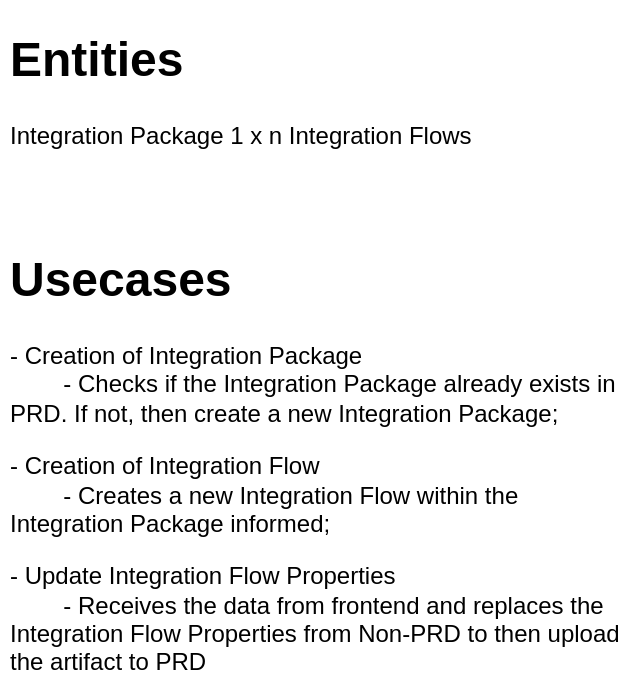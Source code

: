 <mxfile version="21.6.8" type="github" pages="5">
  <diagram name="Backend" id="U4ALBJMrt5r-Zm2KS0YD">
    <mxGraphModel dx="1889" dy="591" grid="1" gridSize="10" guides="1" tooltips="1" connect="1" arrows="1" fold="1" page="1" pageScale="1" pageWidth="827" pageHeight="1169" math="0" shadow="0">
      <root>
        <mxCell id="0" />
        <mxCell id="1" parent="0" />
        <mxCell id="Bm7CMhNdHjthdd0hcuxf-11" value="&lt;h1&gt;Entities&lt;/h1&gt;&lt;p&gt;Integration Package 1 x n&lt;span style=&quot;background-color: initial;&quot;&gt;&amp;nbsp;Integration Flows&lt;/span&gt;&lt;/p&gt;" style="text;html=1;strokeColor=none;fillColor=none;spacing=5;spacingTop=-20;whiteSpace=wrap;overflow=hidden;rounded=0;" parent="1" vertex="1">
          <mxGeometry x="-140" y="150" width="320" height="90" as="geometry" />
        </mxCell>
        <mxCell id="Bm7CMhNdHjthdd0hcuxf-12" value="&lt;h1&gt;Usecases&lt;/h1&gt;&lt;p&gt;- Creation of Integration Package&lt;br&gt;&lt;span style=&quot;white-space: pre;&quot;&gt;&#x9;&lt;/span&gt;- Checks if the Integration Package already exists in PRD. If not, then create a new Integration Package;&lt;br&gt;&lt;/p&gt;&lt;p&gt;- Creation of Integration Flow&lt;br&gt;&lt;span style=&quot;white-space: pre;&quot;&gt;&#x9;&lt;/span&gt;- Creates a new Integration Flow within the Integration Package informed;&lt;br&gt;&lt;/p&gt;&lt;p&gt;- Update Integration Flow Properties&lt;br&gt;&lt;span style=&quot;white-space: pre;&quot;&gt;&#x9;&lt;/span&gt;- Receives the data from frontend and replaces the Integration Flow Properties from Non-PRD to then upload the artifact to PRD&lt;br&gt;&lt;/p&gt;" style="text;html=1;strokeColor=none;fillColor=none;spacing=5;spacingTop=-20;whiteSpace=wrap;overflow=hidden;rounded=0;" parent="1" vertex="1">
          <mxGeometry x="-140" y="260" width="320" height="220" as="geometry" />
        </mxCell>
      </root>
    </mxGraphModel>
  </diagram>
  <diagram id="e5FCP6EkzeU4hljScw43" name="Backend Quality Warranty">
    <mxGraphModel dx="3020" dy="760" grid="1" gridSize="10" guides="1" tooltips="1" connect="1" arrows="1" fold="1" page="1" pageScale="1" pageWidth="827" pageHeight="1169" math="0" shadow="0">
      <root>
        <mxCell id="0" />
        <mxCell id="1" parent="0" />
        <mxCell id="pFrsWe29-qBMD74cATnR-1" value="" style="rounded=0;whiteSpace=wrap;html=1;" vertex="1" parent="1">
          <mxGeometry x="-1110" y="490" width="530" height="460" as="geometry" />
        </mxCell>
        <mxCell id="pFrsWe29-qBMD74cATnR-2" value="" style="rounded=0;whiteSpace=wrap;html=1;" vertex="1" parent="1">
          <mxGeometry x="-1110" y="120" width="530" height="330" as="geometry" />
        </mxCell>
        <mxCell id="pFrsWe29-qBMD74cATnR-3" style="edgeStyle=orthogonalEdgeStyle;rounded=0;orthogonalLoop=1;jettySize=auto;html=1;entryX=0.5;entryY=0;entryDx=0;entryDy=0;" edge="1" parent="1" source="pFrsWe29-qBMD74cATnR-4" target="pFrsWe29-qBMD74cATnR-6">
          <mxGeometry relative="1" as="geometry" />
        </mxCell>
        <mxCell id="pFrsWe29-qBMD74cATnR-4" value="Backend" style="ellipse;whiteSpace=wrap;html=1;" vertex="1" parent="1">
          <mxGeometry x="-905" y="140" width="120" height="80" as="geometry" />
        </mxCell>
        <mxCell id="pFrsWe29-qBMD74cATnR-5" style="edgeStyle=orthogonalEdgeStyle;rounded=0;orthogonalLoop=1;jettySize=auto;html=1;" edge="1" parent="1" source="pFrsWe29-qBMD74cATnR-6" target="pFrsWe29-qBMD74cATnR-8">
          <mxGeometry relative="1" as="geometry" />
        </mxCell>
        <mxCell id="pFrsWe29-qBMD74cATnR-6" value="Commit" style="rounded=0;whiteSpace=wrap;html=1;" vertex="1" parent="1">
          <mxGeometry x="-905" y="260" width="120" height="60" as="geometry" />
        </mxCell>
        <mxCell id="pFrsWe29-qBMD74cATnR-7" style="edgeStyle=orthogonalEdgeStyle;rounded=0;orthogonalLoop=1;jettySize=auto;html=1;" edge="1" parent="1" source="pFrsWe29-qBMD74cATnR-8" target="pFrsWe29-qBMD74cATnR-12">
          <mxGeometry relative="1" as="geometry" />
        </mxCell>
        <mxCell id="pFrsWe29-qBMD74cATnR-8" value="Pre-push tool&lt;br&gt;(lint, pretty, test, test build)" style="rounded=0;whiteSpace=wrap;html=1;" vertex="1" parent="1">
          <mxGeometry x="-905" y="360" width="120" height="60" as="geometry" />
        </mxCell>
        <mxCell id="pFrsWe29-qBMD74cATnR-9" value="Docker container Nodejs 18.x" style="text;html=1;strokeColor=none;fillColor=none;align=center;verticalAlign=middle;whiteSpace=wrap;rounded=0;" vertex="1" parent="1">
          <mxGeometry x="-1093" y="140" width="120" height="30" as="geometry" />
        </mxCell>
        <mxCell id="pFrsWe29-qBMD74cATnR-10" value="Github&amp;nbsp;" style="text;html=1;strokeColor=none;fillColor=none;align=center;verticalAlign=middle;whiteSpace=wrap;rounded=0;" vertex="1" parent="1">
          <mxGeometry x="-1093" y="500" width="120" height="30" as="geometry" />
        </mxCell>
        <mxCell id="pFrsWe29-qBMD74cATnR-11" value="" style="group" vertex="1" connectable="0" parent="1">
          <mxGeometry x="-1006.5" y="580" width="323" height="270" as="geometry" />
        </mxCell>
        <mxCell id="pFrsWe29-qBMD74cATnR-12" value="" style="rounded=0;whiteSpace=wrap;html=1;" vertex="1" parent="pFrsWe29-qBMD74cATnR-11">
          <mxGeometry width="323" height="270" as="geometry" />
        </mxCell>
        <mxCell id="pFrsWe29-qBMD74cATnR-13" value="Repository" style="text;html=1;strokeColor=none;fillColor=none;align=center;verticalAlign=middle;whiteSpace=wrap;rounded=0;" vertex="1" parent="pFrsWe29-qBMD74cATnR-11">
          <mxGeometry x="23.5" y="10" width="60" height="30" as="geometry" />
        </mxCell>
        <mxCell id="pFrsWe29-qBMD74cATnR-14" value="Governance" style="rounded=0;whiteSpace=wrap;html=1;" vertex="1" parent="pFrsWe29-qBMD74cATnR-11">
          <mxGeometry x="173.5" y="70" width="120" height="60" as="geometry" />
        </mxCell>
        <mxCell id="pFrsWe29-qBMD74cATnR-15" value="Actions" style="rounded=0;whiteSpace=wrap;html=1;verticalAlign=top;" vertex="1" parent="pFrsWe29-qBMD74cATnR-11">
          <mxGeometry x="33.5" y="70" width="120" height="140" as="geometry" />
        </mxCell>
        <mxCell id="pFrsWe29-qBMD74cATnR-16" value="Security&lt;br&gt;(secrets,&amp;nbsp;approval)" style="rounded=0;whiteSpace=wrap;html=1;" vertex="1" parent="pFrsWe29-qBMD74cATnR-11">
          <mxGeometry x="173.5" y="150" width="120" height="60" as="geometry" />
        </mxCell>
        <mxCell id="pFrsWe29-qBMD74cATnR-17" value="Quality Warranty&lt;br&gt;(test, build, run)" style="rounded=0;whiteSpace=wrap;html=1;" vertex="1" parent="pFrsWe29-qBMD74cATnR-11">
          <mxGeometry x="50" y="100" width="90" height="100" as="geometry" />
        </mxCell>
      </root>
    </mxGraphModel>
  </diagram>
  <diagram id="U0z29P2EZOE8Z1S6E8nX" name="Frontend UseCases">
    <mxGraphModel dx="2716" dy="591" grid="1" gridSize="10" guides="1" tooltips="1" connect="1" arrows="1" fold="1" page="1" pageScale="1" pageWidth="827" pageHeight="1169" math="0" shadow="0">
      <root>
        <mxCell id="0" />
        <mxCell id="1" parent="0" />
        <mxCell id="O9YJKyO2WLW3gWEqJPpY-7" value="1.1 Get Integration Packages:&#xa;GET - /IntegrationPackages" style="text;whiteSpace=wrap;fillColor=#d5e8d4;strokeColor=#82b366;" parent="1" vertex="1">
          <mxGeometry x="-1520" y="711" width="170" height="39" as="geometry" />
        </mxCell>
        <mxCell id="O9YJKyO2WLW3gWEqJPpY-9" value="1.2 Get Integration Flows of a Integration Package:&#xa;GET - /IntegrationPackages(&#39;packageId&#39;)/IntegrationDesigntimeArtifacts?$format=json&#xa;&#xa;1.3 For each Integration Flow presented in the Integration Package, check if it has already been deployed:&#xa;GET - /IntegrationRuntimeArtifacts(&#39;integrationFlowId&#39;)?$format=json.&#xa;&#xa;This request will return different objects in case there is an Integration Flow being deployed in NON-PRD and specific statusCode for each case:&#xa;- 200 OK (Integration Flow is in &quot;deploy&quot; state in NON-PRD)&#xa;- 404 Not Found (The Integration Flow was not found. This means that it is not yet in &quot;deploy&quot; in the NON-PRD environment." style="text;whiteSpace=wrap;fillColor=#d5e8d4;strokeColor=#82b366;" parent="1" vertex="1">
          <mxGeometry x="-1520" y="890" width="460" height="202.25" as="geometry" />
        </mxCell>
        <mxCell id="O9YJKyO2WLW3gWEqJPpY-11" value="4.1 The list of properties varies from&#xa;according to Integration Flow.&#xa;&#xa;Get Integration Flow Properties:&#xa;GET- /IntegrationDesigntimeArtifacts(Id=&#39;iflowId&#39;,Version=&#39;x.x&#39;)/Configurations&#xa;&#xa;&#xa;To improve processing, embed parameters in the query:&#xa;GET - /IntegrationDesigntimeArtifacts(Id=&#39;iflowId&#39;,Version=&#39;x.x&#39;)/Configurations?$format=json&amp;$select=ParameterKey,ParameterValue" style="text;whiteSpace=wrap;fillColor=#d5e8d4;strokeColor=#82b366;" parent="1" vertex="1">
          <mxGeometry x="-1520" y="1270" width="430" height="160" as="geometry" />
        </mxCell>
        <mxCell id="O9YJKyO2WLW3gWEqJPpY-14" value="1. Choose an Integration Package" style="text;whiteSpace=wrap;fillColor=#dae8fc;strokeColor=#6c8ebf;verticalAlign=middle;" parent="1" vertex="1">
          <mxGeometry x="-1520" y="680" width="190" height="20" as="geometry" />
        </mxCell>
        <mxCell id="O9YJKyO2WLW3gWEqJPpY-16" value="2. Choose an Integration Flow" style="text;whiteSpace=wrap;fillColor=#dae8fc;strokeColor=#6c8ebf;verticalAlign=middle;" parent="1" vertex="1">
          <mxGeometry x="-1520" y="860" width="170" height="20" as="geometry" />
        </mxCell>
        <mxCell id="O9YJKyO2WLW3gWEqJPpY-18" value="3. User views Integration Package&#xa;and Integration Flow selected" style="text;whiteSpace=wrap;fillColor=#dae8fc;strokeColor=#6c8ebf;" parent="1" vertex="1">
          <mxGeometry x="-1520" y="1170" width="220" height="40" as="geometry" />
        </mxCell>
        <mxCell id="O9YJKyO2WLW3gWEqJPpY-20" value="4. User must fill in all properties&#xa;of Integration Flow" style="text;whiteSpace=wrap;fillColor=#dae8fc;strokeColor=#6c8ebf;" parent="1" vertex="1">
          <mxGeometry x="-1520" y="1220" width="240" height="40" as="geometry" />
        </mxCell>
        <mxCell id="O9YJKyO2WLW3gWEqJPpY-25" value="" style="group;fillColor=none;" parent="1" vertex="1" connectable="0">
          <mxGeometry x="-1510" y="1790" width="560" height="260" as="geometry" />
        </mxCell>
        <mxCell id="O9YJKyO2WLW3gWEqJPpY-24" value="Backend" style="rounded=0;whiteSpace=wrap;html=1;fillColor=none;" parent="O9YJKyO2WLW3gWEqJPpY-25" vertex="1">
          <mxGeometry width="560" height="260" as="geometry" />
        </mxCell>
        <mxCell id="O9YJKyO2WLW3gWEqJPpY-22" value="{&#xa;    &quot;integrationPackage&quot;: {&#xa;        &quot;id&quot;: &quot;&quot;&#xa;    },&#xa;    &quot;integrationFlow&quot;: {&#xa;        &quot;id&quot;: &quot;&quot;,&#xa;        &quot;version&quot;: &quot;&quot;,&#xa;        &quot;properties&quot;: {}&#xa;    }&#xa;}" style="text;whiteSpace=wrap;fillColor=#d5e8d4;strokeColor=#82b366;" parent="O9YJKyO2WLW3gWEqJPpY-25" vertex="1">
          <mxGeometry x="380.75" y="45" width="149.25" height="155" as="geometry" />
        </mxCell>
        <mxCell id="O9YJKyO2WLW3gWEqJPpY-27" value="6. The user should be able to be directed to the Integration Suite home screen via a button" style="text;whiteSpace=wrap;fillColor=#dae8fc;strokeColor=#6c8ebf;" parent="1" vertex="1">
          <mxGeometry x="-1000" y="851.5" width="250" height="50" as="geometry" />
        </mxCell>
        <mxCell id="O9YJKyO2WLW3gWEqJPpY-29" value="5. The user must be able to select the environment he wants to view, being able to switch between Non-PRD and PRD" style="text;whiteSpace=wrap;fillColor=#dae8fc;strokeColor=#6c8ebf;" parent="1" vertex="1">
          <mxGeometry x="-1000" y="680" width="250" height="50" as="geometry" />
        </mxCell>
        <mxCell id="zI-5eWUAR7682hIjd4x4-3" value="&lt;h1&gt;Screen 1&lt;/h1&gt;" style="text;html=1;strokeColor=none;fillColor=none;spacing=5;spacingTop=-20;whiteSpace=wrap;overflow=hidden;rounded=0;" vertex="1" parent="1">
          <mxGeometry x="-1525" y="630" width="115" height="35" as="geometry" />
        </mxCell>
        <mxCell id="zI-5eWUAR7682hIjd4x4-4" value="&lt;h1 style=&quot;border-color: var(--border-color); color: rgb(0, 0, 0); font-family: Helvetica; font-style: normal; font-variant-ligatures: normal; font-variant-caps: normal; letter-spacing: normal; orphans: 2; text-align: left; text-indent: 0px; text-transform: none; widows: 2; word-spacing: 0px; -webkit-text-stroke-width: 0px; background-color: rgb(251, 251, 251); text-decoration-thickness: initial; text-decoration-style: initial; text-decoration-color: initial;&quot;&gt;Screen 2&lt;/h1&gt;" style="text;html=1;strokeColor=none;fillColor=none;spacing=5;spacingTop=-20;whiteSpace=wrap;overflow=hidden;rounded=0;" vertex="1" parent="1">
          <mxGeometry x="-1525" y="810" width="115" height="41.5" as="geometry" />
        </mxCell>
        <mxCell id="zI-5eWUAR7682hIjd4x4-6" value="&lt;h1 style=&quot;border-color: var(--border-color);&quot;&gt;Screen 3&lt;/h1&gt;" style="text;html=1;strokeColor=none;fillColor=none;spacing=5;spacingTop=-20;whiteSpace=wrap;overflow=hidden;rounded=0;" vertex="1" parent="1">
          <mxGeometry x="-1520" y="1119.5" width="110" height="31" as="geometry" />
        </mxCell>
        <mxCell id="zI-5eWUAR7682hIjd4x4-8" value="&lt;h1&gt;Figma&lt;/h1&gt;&lt;p&gt;https://www.figma.com/file/bZsYcFnV8zHb4NzktB3HCj/Bunge?type=design&amp;amp;node-id=0-1&amp;amp;mode=design&amp;amp;t=3QM2wkxYR7wGgZFL-0&lt;br&gt;&lt;/p&gt;" style="text;html=1;strokeColor=#666666;fillColor=#f5f5f5;spacing=5;spacingTop=-20;whiteSpace=wrap;overflow=hidden;rounded=0;fontColor=#333333;" vertex="1" parent="1">
          <mxGeometry x="-1520" y="530" width="380" height="80" as="geometry" />
        </mxCell>
        <mxCell id="zI-5eWUAR7682hIjd4x4-9" value="&lt;h1&gt;Screens 1 and 4&lt;/h1&gt;" style="text;html=1;strokeColor=none;fillColor=none;spacing=5;spacingTop=-20;whiteSpace=wrap;overflow=hidden;rounded=0;" vertex="1" parent="1">
          <mxGeometry x="-1000" y="640" width="200" height="35" as="geometry" />
        </mxCell>
        <mxCell id="zI-5eWUAR7682hIjd4x4-10" value="&lt;h1&gt;All screens&lt;/h1&gt;" style="text;html=1;strokeColor=none;fillColor=none;spacing=5;spacingTop=-20;whiteSpace=wrap;overflow=hidden;rounded=0;" vertex="1" parent="1">
          <mxGeometry x="-1000" y="810" width="180" height="35" as="geometry" />
        </mxCell>
      </root>
    </mxGraphModel>
  </diagram>
  <diagram id="k1OWiB_b3UI-bdixU7Ov" name="Integration UseCases">
    <mxGraphModel dx="3447" dy="2167" grid="1" gridSize="10" guides="1" tooltips="1" connect="1" arrows="1" fold="1" page="1" pageScale="1" pageWidth="827" pageHeight="1169" math="0" shadow="0">
      <root>
        <mxCell id="0" />
        <mxCell id="1" parent="0" />
        <mxCell id="VE-rfienf1eznVEvt_0z-1" style="edgeStyle=orthogonalEdgeStyle;rounded=0;orthogonalLoop=1;jettySize=auto;html=1;dashed=1;dashPattern=12 12;" parent="1" source="VE-rfienf1eznVEvt_0z-2" target="VE-rfienf1eznVEvt_0z-8" edge="1">
          <mxGeometry relative="1" as="geometry" />
        </mxCell>
        <mxCell id="VE-rfienf1eznVEvt_0z-2" value="User" style="shape=umlActor;verticalLabelPosition=bottom;verticalAlign=top;html=1;outlineConnect=0;" parent="1" vertex="1">
          <mxGeometry x="-570" y="505" width="30" height="60" as="geometry" />
        </mxCell>
        <mxCell id="VE-rfienf1eznVEvt_0z-3" value="Fiori" style="text;html=1;strokeColor=none;fillColor=none;align=center;verticalAlign=middle;whiteSpace=wrap;rounded=0;" parent="1" vertex="1">
          <mxGeometry x="-450" y="260" width="60" height="30" as="geometry" />
        </mxCell>
        <mxCell id="VE-rfienf1eznVEvt_0z-4" style="edgeStyle=orthogonalEdgeStyle;rounded=0;orthogonalLoop=1;jettySize=auto;html=1;dashed=1;dashPattern=12 12;" parent="1" source="jBybfuIfDPozSE7CGX2O-2" target="VE-rfienf1eznVEvt_0z-13" edge="1">
          <mxGeometry relative="1" as="geometry">
            <Array as="points" />
          </mxGeometry>
        </mxCell>
        <mxCell id="VE-rfienf1eznVEvt_0z-6" style="edgeStyle=orthogonalEdgeStyle;rounded=0;orthogonalLoop=1;jettySize=auto;html=1;dashed=1;dashPattern=12 12;" parent="1" source="VE-rfienf1eznVEvt_0z-8" target="VE-rfienf1eznVEvt_0z-69" edge="1">
          <mxGeometry relative="1" as="geometry">
            <Array as="points">
              <mxPoint x="-270" y="640" />
              <mxPoint x="-270" y="640" />
            </Array>
          </mxGeometry>
        </mxCell>
        <mxCell id="VE-rfienf1eznVEvt_0z-7" value="3 Get" style="edgeLabel;html=1;align=center;verticalAlign=middle;resizable=0;points=[];" parent="VE-rfienf1eznVEvt_0z-6" vertex="1" connectable="0">
          <mxGeometry x="-0.372" y="-1" relative="1" as="geometry">
            <mxPoint x="-58" y="-1" as="offset" />
          </mxGeometry>
        </mxCell>
        <mxCell id="VE-rfienf1eznVEvt_0z-8" value="Frontend" style="rounded=0;whiteSpace=wrap;html=1;fillColor=#f5f5f5;fontColor=#333333;strokeColor=#666666;" parent="1" vertex="1">
          <mxGeometry x="-470" y="310" width="100" height="450" as="geometry" />
        </mxCell>
        <mxCell id="VE-rfienf1eznVEvt_0z-9" value="Integration Suite" style="text;html=1;strokeColor=none;fillColor=none;align=center;verticalAlign=middle;whiteSpace=wrap;rounded=0;" parent="1" vertex="1">
          <mxGeometry x="-62" y="260" width="120" height="30" as="geometry" />
        </mxCell>
        <mxCell id="VE-rfienf1eznVEvt_0z-10" value="Github" style="text;html=1;strokeColor=none;fillColor=none;align=center;verticalAlign=middle;whiteSpace=wrap;rounded=0;" parent="1" vertex="1">
          <mxGeometry x="517" y="260" width="120" height="30" as="geometry" />
        </mxCell>
        <mxCell id="VE-rfienf1eznVEvt_0z-11" style="edgeStyle=orthogonalEdgeStyle;rounded=0;orthogonalLoop=1;jettySize=auto;html=1;dashed=1;dashPattern=12 12;exitX=0.5;exitY=1;exitDx=0;exitDy=0;" parent="1" source="VE-rfienf1eznVEvt_0z-13" target="jBybfuIfDPozSE7CGX2O-13" edge="1">
          <mxGeometry relative="1" as="geometry">
            <mxPoint x="369.0" y="480" as="targetPoint" />
            <Array as="points">
              <mxPoint x="577" y="480" />
            </Array>
            <mxPoint x="577" y="440" as="sourcePoint" />
          </mxGeometry>
        </mxCell>
        <mxCell id="VE-rfienf1eznVEvt_0z-12" value="2 Post" style="edgeLabel;html=1;align=center;verticalAlign=middle;resizable=0;points=[];" parent="VE-rfienf1eznVEvt_0z-11" vertex="1" connectable="0">
          <mxGeometry x="0.342" y="1" relative="1" as="geometry">
            <mxPoint x="122" y="-1" as="offset" />
          </mxGeometry>
        </mxCell>
        <mxCell id="VE-rfienf1eznVEvt_0z-13" value="Backend" style="rounded=0;whiteSpace=wrap;html=1;fillColor=#f5f5f5;fontColor=#333333;strokeColor=#666666;" parent="1" vertex="1">
          <mxGeometry x="517" y="330" width="120" height="60" as="geometry" />
        </mxCell>
        <mxCell id="VE-rfienf1eznVEvt_0z-22" value="" style="endArrow=none;dashed=1;html=1;rounded=0;" parent="1" edge="1">
          <mxGeometry width="50" height="50" relative="1" as="geometry">
            <mxPoint x="-310" y="690" as="sourcePoint" />
            <mxPoint x="-310" y="250" as="targetPoint" />
          </mxGeometry>
        </mxCell>
        <mxCell id="VE-rfienf1eznVEvt_0z-23" value="" style="endArrow=none;dashed=1;html=1;rounded=0;" parent="1" edge="1">
          <mxGeometry width="50" height="50" relative="1" as="geometry">
            <mxPoint x="457" y="690" as="sourcePoint" />
            <mxPoint x="457" y="250" as="targetPoint" />
          </mxGeometry>
        </mxCell>
        <mxCell id="VE-rfienf1eznVEvt_0z-24" value="&lt;h1&gt;Publish and parameterize the deployment of a new integration flow&lt;/h1&gt;" style="text;html=1;strokeColor=none;fillColor=none;spacing=5;spacingTop=-20;whiteSpace=wrap;overflow=hidden;rounded=0;" parent="1" vertex="1">
          <mxGeometry x="-269" y="120" width="609" height="70" as="geometry" />
        </mxCell>
        <mxCell id="jBybfuIfDPozSE7CGX2O-8" style="edgeStyle=orthogonalEdgeStyle;rounded=0;orthogonalLoop=1;jettySize=auto;html=1;" parent="1" source="VE-rfienf1eznVEvt_0z-69" target="jBybfuIfDPozSE7CGX2O-7" edge="1">
          <mxGeometry relative="1" as="geometry" />
        </mxCell>
        <mxCell id="jBybfuIfDPozSE7CGX2O-9" value="1 x n" style="edgeLabel;html=1;align=center;verticalAlign=middle;resizable=0;points=[];" parent="jBybfuIfDPozSE7CGX2O-8" vertex="1" connectable="0">
          <mxGeometry x="-0.069" y="-2" relative="1" as="geometry">
            <mxPoint as="offset" />
          </mxGeometry>
        </mxCell>
        <mxCell id="VE-rfienf1eznVEvt_0z-69" value="Integration Packages" style="rounded=0;whiteSpace=wrap;html=1;fillColor=#d5e8d4;strokeColor=#82b366;" parent="1" vertex="1">
          <mxGeometry x="-90" y="610" width="120" height="60" as="geometry" />
        </mxCell>
        <mxCell id="jBybfuIfDPozSE7CGX2O-3" value="" style="edgeStyle=orthogonalEdgeStyle;rounded=0;orthogonalLoop=1;jettySize=auto;html=1;dashed=1;dashPattern=12 12;exitX=0.989;exitY=0.116;exitDx=0;exitDy=0;exitPerimeter=0;" parent="1" source="VE-rfienf1eznVEvt_0z-8" target="jBybfuIfDPozSE7CGX2O-2" edge="1">
          <mxGeometry relative="1" as="geometry">
            <Array as="points">
              <mxPoint x="-371" y="360" />
            </Array>
            <mxPoint x="-371" y="362" as="sourcePoint" />
            <mxPoint x="517" y="360" as="targetPoint" />
          </mxGeometry>
        </mxCell>
        <mxCell id="jBybfuIfDPozSE7CGX2O-4" value="1 Post" style="edgeLabel;html=1;align=center;verticalAlign=middle;resizable=0;points=[];" parent="jBybfuIfDPozSE7CGX2O-3" vertex="1" connectable="0">
          <mxGeometry x="-0.928" relative="1" as="geometry">
            <mxPoint x="20" as="offset" />
          </mxGeometry>
        </mxCell>
        <mxCell id="jBybfuIfDPozSE7CGX2O-2" value="JSON" style="text;html=1;align=center;verticalAlign=middle;resizable=0;points=[];autosize=1;strokeColor=none;fillColor=none;" parent="1" vertex="1">
          <mxGeometry x="5.5" y="345" width="60" height="30" as="geometry" />
        </mxCell>
        <mxCell id="jBybfuIfDPozSE7CGX2O-7" value="Integration Flows" style="rounded=0;whiteSpace=wrap;html=1;fillColor=#d5e8d4;strokeColor=#82b366;" parent="1" vertex="1">
          <mxGeometry x="107" y="610" width="120" height="60" as="geometry" />
        </mxCell>
        <mxCell id="jBybfuIfDPozSE7CGX2O-18" style="edgeStyle=orthogonalEdgeStyle;rounded=0;orthogonalLoop=1;jettySize=auto;html=1;" parent="1" source="jBybfuIfDPozSE7CGX2O-12" target="jBybfuIfDPozSE7CGX2O-15" edge="1">
          <mxGeometry relative="1" as="geometry" />
        </mxCell>
        <mxCell id="jBybfuIfDPozSE7CGX2O-19" value="n x 1" style="edgeLabel;html=1;align=center;verticalAlign=middle;resizable=0;points=[];" parent="jBybfuIfDPozSE7CGX2O-18" vertex="1" connectable="0">
          <mxGeometry x="0.36" y="1" relative="1" as="geometry">
            <mxPoint x="10" y="-1" as="offset" />
          </mxGeometry>
        </mxCell>
        <mxCell id="jBybfuIfDPozSE7CGX2O-12" value="Integration Flows" style="rounded=0;whiteSpace=wrap;html=1;fillColor=#d5e8d4;strokeColor=#82b366;" parent="1" vertex="1">
          <mxGeometry x="70" y="450" width="120" height="60" as="geometry" />
        </mxCell>
        <mxCell id="jBybfuIfDPozSE7CGX2O-20" style="edgeStyle=orthogonalEdgeStyle;rounded=0;orthogonalLoop=1;jettySize=auto;html=1;" parent="1" source="jBybfuIfDPozSE7CGX2O-13" target="jBybfuIfDPozSE7CGX2O-12" edge="1">
          <mxGeometry relative="1" as="geometry" />
        </mxCell>
        <mxCell id="jBybfuIfDPozSE7CGX2O-21" value="n x 1" style="edgeLabel;html=1;align=center;verticalAlign=middle;resizable=0;points=[];" parent="jBybfuIfDPozSE7CGX2O-20" vertex="1" connectable="0">
          <mxGeometry x="-0.312" relative="1" as="geometry">
            <mxPoint x="-6" as="offset" />
          </mxGeometry>
        </mxCell>
        <mxCell id="jBybfuIfDPozSE7CGX2O-13" value="Integration Packages" style="rounded=0;whiteSpace=wrap;html=1;fillColor=#d5e8d4;strokeColor=#82b366;" parent="1" vertex="1">
          <mxGeometry x="250" y="450" width="120" height="60" as="geometry" />
        </mxCell>
        <mxCell id="jBybfuIfDPozSE7CGX2O-14" value="&lt;h1&gt;Goal&lt;/h1&gt;&lt;p&gt;In order to make it possible to carry out the Integration Flows deployment process and its subsequent parameterization to the &quot;deploy&quot; state in an automated way, an integration must be created capable of receiving the integration inputs via form and, subsequently, processing the data via the backend, executing the upload actions and deploy parameterization of the Integration Flow in a Productive environment (PRD).&lt;/p&gt;" style="text;html=1;strokeColor=none;fillColor=none;spacing=5;spacingTop=-20;whiteSpace=wrap;overflow=hidden;rounded=0;" parent="1" vertex="1">
          <mxGeometry x="-749.5" y="310" width="190" height="270" as="geometry" />
        </mxCell>
        <mxCell id="jBybfuIfDPozSE7CGX2O-15" value="Parameters" style="rounded=0;whiteSpace=wrap;html=1;fillColor=#d5e8d4;strokeColor=#82b366;" parent="1" vertex="1">
          <mxGeometry x="-120" y="450" width="120" height="60" as="geometry" />
        </mxCell>
        <mxCell id="r8_lnZMQknlcuLbPv8o3-1" style="edgeStyle=orthogonalEdgeStyle;rounded=0;orthogonalLoop=1;jettySize=auto;html=1;dashed=1;dashPattern=12 12;" parent="1" source="r8_lnZMQknlcuLbPv8o3-2" target="r8_lnZMQknlcuLbPv8o3-8" edge="1">
          <mxGeometry relative="1" as="geometry" />
        </mxCell>
        <mxCell id="r8_lnZMQknlcuLbPv8o3-2" value="User" style="shape=umlActor;verticalLabelPosition=bottom;verticalAlign=top;html=1;outlineConnect=0;" parent="1" vertex="1">
          <mxGeometry x="-559.5" y="-225" width="30" height="60" as="geometry" />
        </mxCell>
        <mxCell id="r8_lnZMQknlcuLbPv8o3-3" value="Fiori" style="text;html=1;strokeColor=none;fillColor=none;align=center;verticalAlign=middle;whiteSpace=wrap;rounded=0;" parent="1" vertex="1">
          <mxGeometry x="-437.5" y="-530" width="60" height="30" as="geometry" />
        </mxCell>
        <mxCell id="r8_lnZMQknlcuLbPv8o3-4" style="edgeStyle=orthogonalEdgeStyle;rounded=0;orthogonalLoop=1;jettySize=auto;html=1;" parent="1" source="r8_lnZMQknlcuLbPv8o3-8" target="r8_lnZMQknlcuLbPv8o3-15" edge="1">
          <mxGeometry relative="1" as="geometry">
            <Array as="points">
              <mxPoint x="-319.5" y="-380" />
              <mxPoint x="-319.5" y="-380" />
            </Array>
          </mxGeometry>
        </mxCell>
        <mxCell id="r8_lnZMQknlcuLbPv8o3-5" value="1 - GET" style="edgeLabel;html=1;align=center;verticalAlign=middle;resizable=0;points=[];" parent="r8_lnZMQknlcuLbPv8o3-4" vertex="1" connectable="0">
          <mxGeometry x="-0.42" y="-1" relative="1" as="geometry">
            <mxPoint as="offset" />
          </mxGeometry>
        </mxCell>
        <mxCell id="r8_lnZMQknlcuLbPv8o3-6" style="edgeStyle=orthogonalEdgeStyle;rounded=0;orthogonalLoop=1;jettySize=auto;html=1;" parent="1" source="r8_lnZMQknlcuLbPv8o3-8" target="r8_lnZMQknlcuLbPv8o3-11" edge="1">
          <mxGeometry relative="1" as="geometry">
            <Array as="points">
              <mxPoint x="-139.5" y="-230" />
              <mxPoint x="-139.5" y="-230" />
            </Array>
          </mxGeometry>
        </mxCell>
        <mxCell id="r8_lnZMQknlcuLbPv8o3-7" value="2 - POST" style="edgeLabel;html=1;align=center;verticalAlign=middle;resizable=0;points=[];" parent="r8_lnZMQknlcuLbPv8o3-6" vertex="1" connectable="0">
          <mxGeometry x="-0.932" y="-2" relative="1" as="geometry">
            <mxPoint as="offset" />
          </mxGeometry>
        </mxCell>
        <mxCell id="r8_lnZMQknlcuLbPv8o3-8" value="Frontend" style="rounded=0;whiteSpace=wrap;html=1;fillColor=#f5f5f5;fontColor=#333333;strokeColor=#666666;" parent="1" vertex="1">
          <mxGeometry x="-457.5" y="-440" width="100" height="490" as="geometry" />
        </mxCell>
        <mxCell id="r8_lnZMQknlcuLbPv8o3-9" value="Integration Suite PRD" style="text;html=1;strokeColor=none;fillColor=none;align=center;verticalAlign=middle;whiteSpace=wrap;rounded=0;" parent="1" vertex="1">
          <mxGeometry x="-49.5" y="-530" width="120" height="30" as="geometry" />
        </mxCell>
        <mxCell id="r8_lnZMQknlcuLbPv8o3-10" value="Github" style="text;html=1;strokeColor=none;fillColor=none;align=center;verticalAlign=middle;whiteSpace=wrap;rounded=0;" parent="1" vertex="1">
          <mxGeometry x="500.5" y="-530" width="120" height="30" as="geometry" />
        </mxCell>
        <mxCell id="r8_lnZMQknlcuLbPv8o3-11" value="Backend" style="rounded=0;whiteSpace=wrap;html=1;fillColor=#f5f5f5;fontColor=#333333;strokeColor=#666666;" parent="1" vertex="1">
          <mxGeometry x="510.5" y="-260" width="120" height="60" as="geometry" />
        </mxCell>
        <mxCell id="r8_lnZMQknlcuLbPv8o3-12" value="" style="endArrow=none;dashed=1;html=1;rounded=0;" parent="1" edge="1">
          <mxGeometry width="50" height="50" relative="1" as="geometry">
            <mxPoint x="-297.5" y="-20" as="sourcePoint" />
            <mxPoint x="-297.5" y="-460" as="targetPoint" />
          </mxGeometry>
        </mxCell>
        <mxCell id="r8_lnZMQknlcuLbPv8o3-13" value="" style="endArrow=none;dashed=1;html=1;rounded=0;" parent="1" edge="1">
          <mxGeometry width="50" height="50" relative="1" as="geometry">
            <mxPoint x="469.5" y="-20" as="sourcePoint" />
            <mxPoint x="469.5" y="-460" as="targetPoint" />
          </mxGeometry>
        </mxCell>
        <mxCell id="r8_lnZMQknlcuLbPv8o3-14" value="&lt;h1&gt;Github Authentication&lt;/h1&gt;" style="text;html=1;strokeColor=none;fillColor=none;spacing=5;spacingTop=-20;whiteSpace=wrap;overflow=hidden;rounded=0;" parent="1" vertex="1">
          <mxGeometry x="-135" y="-630" width="287" height="60" as="geometry" />
        </mxCell>
        <mxCell id="r8_lnZMQknlcuLbPv8o3-15" value="KVM&lt;br&gt;Github Token" style="rounded=0;whiteSpace=wrap;html=1;fillColor=#d5e8d4;strokeColor=#82b366;" parent="1" vertex="1">
          <mxGeometry x="-234.5" y="-410" width="120" height="60" as="geometry" />
        </mxCell>
        <mxCell id="r8_lnZMQknlcuLbPv8o3-16" value="&lt;h1&gt;KeyValueMaps&lt;/h1&gt;&lt;p&gt;So that the authorization token is not fixed in the Fiori application code, a KVM will be made available in the Integration Suite&#39;s Productive environment so that, through a Get request for the KVM resource, Fiori obtains the token and can then use it in the &quot;Authentication&quot; header in all communications with Github.&lt;/p&gt;" style="text;html=1;strokeColor=none;fillColor=none;spacing=5;spacingTop=-20;whiteSpace=wrap;overflow=hidden;rounded=0;" parent="1" vertex="1">
          <mxGeometry x="-820" y="-445" width="190" height="220" as="geometry" />
        </mxCell>
        <mxCell id="31sRPGHvqVUQdrrKDibQ-2" value="&lt;b&gt;resource:&lt;br&gt;&lt;br&gt;&lt;/b&gt;GET - /Management.svc/KeyMapEntryValues(map_name=&#39;githubTokens&#39;,&lt;br&gt;name=&#39;GITHUB_CPI_TOKEN&#39;)?&lt;br&gt;$format=json&amp;amp;$select=name,value,map_name&lt;b&gt;&lt;br&gt;&lt;/b&gt;" style="text;html=1;strokeColor=none;fillColor=none;align=left;verticalAlign=top;rounded=0;whiteSpace=wrap;" parent="1" vertex="1">
          <mxGeometry x="-890" y="-130" width="415.5" height="80" as="geometry" />
        </mxCell>
      </root>
    </mxGraphModel>
  </diagram>
  <diagram id="d6ieSAeFHaT9mjKcqOiS" name="Payload examples">
    <mxGraphModel dx="2336" dy="840" grid="1" gridSize="10" guides="1" tooltips="1" connect="1" arrows="1" fold="1" page="1" pageScale="1" pageWidth="827" pageHeight="1169" math="0" shadow="0">
      <root>
        <mxCell id="0" />
        <mxCell id="1" parent="0" />
        <mxCell id="qil7m8EiLISS4TCCwYtW-12" value="&lt;h1&gt;/publish&lt;/h1&gt;&lt;div style=&quot;border-color: var(--border-color);&quot;&gt;{&lt;br style=&quot;border-color: var(--border-color);&quot;&gt;&lt;/div&gt;&lt;div style=&quot;border-color: var(--border-color);&quot;&gt;&lt;div style=&quot;border-color: var(--border-color);&quot;&gt;&amp;nbsp; &quot;route&quot;: &quot;/publish&quot;,&lt;/div&gt;&lt;div style=&quot;border-color: var(--border-color);&quot;&gt;&amp;nbsp; &quot;integrationPackage&quot;: {&lt;/div&gt;&lt;div style=&quot;border-color: var(--border-color);&quot;&gt;&amp;nbsp; &amp;nbsp; &quot;id&quot;: &quot;&quot;,&lt;/div&gt;&lt;div style=&quot;border-color: var(--border-color);&quot;&gt;&amp;nbsp; &amp;nbsp; &quot;name&quot;: &quot;&quot;,&lt;/div&gt;&lt;div style=&quot;border-color: var(--border-color);&quot;&gt;&amp;nbsp; &amp;nbsp; &quot;description&quot;: &quot;&quot;,&lt;/div&gt;&lt;div style=&quot;border-color: var(--border-color);&quot;&gt;&amp;nbsp; &amp;nbsp; &quot;shortText&quot;: &quot;&quot;,&lt;/div&gt;&lt;div style=&quot;border-color: var(--border-color);&quot;&gt;&amp;nbsp; &amp;nbsp; &quot;version&quot;: &quot;&quot;,&lt;/div&gt;&lt;div style=&quot;border-color: var(--border-color);&quot;&gt;&amp;nbsp; &amp;nbsp; &quot;supportedPlatform&quot;: &quot;&quot;,&lt;/div&gt;&lt;div style=&quot;border-color: var(--border-color);&quot;&gt;&amp;nbsp; &amp;nbsp; &quot;products&quot;: &quot;&quot;,&lt;/div&gt;&lt;div style=&quot;border-color: var(--border-color);&quot;&gt;&amp;nbsp; &amp;nbsp; &quot;keywords&quot;: &quot;&quot;,&lt;/div&gt;&lt;div style=&quot;border-color: var(--border-color);&quot;&gt;&amp;nbsp; &amp;nbsp; &quot;countries&quot;: &quot;&quot;,&lt;/div&gt;&lt;div style=&quot;border-color: var(--border-color);&quot;&gt;&amp;nbsp; &amp;nbsp; &quot;industries&quot;: &quot;&quot;,&lt;/div&gt;&lt;div style=&quot;border-color: var(--border-color);&quot;&gt;&amp;nbsp; &amp;nbsp; &quot;lineOfBusiness&quot;: &quot;&quot;&lt;/div&gt;&lt;div style=&quot;border-color: var(--border-color);&quot;&gt;&amp;nbsp; },&lt;/div&gt;&lt;div style=&quot;border-color: var(--border-color);&quot;&gt;&amp;nbsp; &quot;integrationFlow&quot;: {&lt;/div&gt;&lt;div style=&quot;border-color: var(--border-color);&quot;&gt;&amp;nbsp; &amp;nbsp; &quot;name&quot;: &quot;&quot;,&lt;/div&gt;&lt;div style=&quot;border-color: var(--border-color);&quot;&gt;&amp;nbsp; &amp;nbsp; &quot;version&quot;: &quot;&quot;,&lt;/div&gt;&lt;div style=&quot;border-color: var(--border-color);&quot;&gt;&amp;nbsp; &amp;nbsp; &quot;id&quot;: &quot;&quot;&lt;/div&gt;&lt;div style=&quot;border-color: var(--border-color);&quot;&gt;&amp;nbsp; },&lt;/div&gt;&lt;div style=&quot;border-color: var(--border-color);&quot;&gt;&amp;nbsp; &quot;properties&quot;: {&lt;/div&gt;&lt;div style=&quot;border-color: var(--border-color);&quot;&gt;&amp;nbsp; &amp;nbsp; &quot;teste&quot;: &quot;&quot;&lt;/div&gt;&lt;div style=&quot;border-color: var(--border-color);&quot;&gt;&amp;nbsp; }&lt;/div&gt;&lt;div style=&quot;border-color: var(--border-color);&quot;&gt;}&lt;/div&gt;&lt;/div&gt;" style="text;html=1;strokeColor=none;fillColor=none;spacing=5;spacingTop=-20;whiteSpace=wrap;overflow=hidden;rounded=0;" parent="1" vertex="1">
          <mxGeometry x="200" y="70" width="210" height="400" as="geometry" />
        </mxCell>
        <mxCell id="qil7m8EiLISS4TCCwYtW-14" value="&lt;div&gt;route:&lt;/div&gt;&lt;div&gt;&amp;nbsp; &amp;nbsp; &amp;nbsp;type: string&lt;/div&gt;&lt;div&gt;&amp;nbsp; &amp;nbsp; &amp;nbsp;description: route informed to identify the process that will be executed&lt;/div&gt;&lt;div&gt;&lt;br&gt;&lt;/div&gt;&lt;div&gt;integrationPackage:&lt;/div&gt;&lt;div&gt;&amp;nbsp; &amp;nbsp; &amp;nbsp;type: object&lt;/div&gt;&lt;div&gt;&amp;nbsp; &amp;nbsp; &amp;nbsp;description: entity responsible for grouping Integration Flows in the Integration Suite according to the company&#39;s business&lt;/div&gt;&lt;div&gt;&lt;br&gt;&lt;/div&gt;&lt;div&gt;&amp;nbsp; &amp;nbsp; &amp;nbsp; &amp;nbsp; &amp;nbsp;id: string&lt;/div&gt;&lt;div&gt;&amp;nbsp; &amp;nbsp; &amp;nbsp; &amp;nbsp; &amp;nbsp;name: string&lt;/div&gt;&lt;div&gt;&amp;nbsp; &amp;nbsp; &amp;nbsp; &amp;nbsp; &amp;nbsp;description: string&lt;/div&gt;&lt;div&gt;&amp;nbsp; &amp;nbsp; &amp;nbsp; &amp;nbsp; &amp;nbsp;shortText: string&lt;/div&gt;&lt;div&gt;&amp;nbsp; &amp;nbsp; &amp;nbsp; &amp;nbsp; &amp;nbsp;version: string&lt;/div&gt;&lt;div&gt;&amp;nbsp; &amp;nbsp; &amp;nbsp; &amp;nbsp; &amp;nbsp;supportedPlatform: string&lt;/div&gt;&lt;div&gt;&amp;nbsp; &amp;nbsp; &amp;nbsp; &amp;nbsp; &amp;nbsp;products: string&lt;/div&gt;&lt;div&gt;&amp;nbsp; &amp;nbsp; &amp;nbsp; &amp;nbsp; &amp;nbsp;keywords: string&lt;/div&gt;&lt;div&gt;&amp;nbsp; &amp;nbsp; &amp;nbsp; &amp;nbsp; &amp;nbsp;countries: string&lt;/div&gt;&lt;div&gt;&amp;nbsp; &amp;nbsp; &amp;nbsp; &amp;nbsp; &amp;nbsp;industries: string&lt;/div&gt;&lt;div&gt;&amp;nbsp; &amp;nbsp; &amp;nbsp; &amp;nbsp; &amp;nbsp;lineOfBusiness: string&lt;/div&gt;&lt;div&gt;&lt;br&gt;&lt;/div&gt;&lt;div&gt;IntegrationFlow:&lt;/div&gt;&lt;div&gt;&amp;nbsp; &amp;nbsp; &amp;nbsp;type: object&lt;/div&gt;&lt;div&gt;&amp;nbsp; &amp;nbsp; &amp;nbsp;description: entity responsible for supporting low-code integrations in the Integration Suite. It is created inside an Integration package and has environment properties&lt;/div&gt;&lt;div&gt;&lt;br&gt;&lt;/div&gt;&lt;div&gt;&amp;nbsp; &amp;nbsp; &amp;nbsp; &amp;nbsp; &amp;nbsp;id: string&lt;/div&gt;&lt;div&gt;&amp;nbsp; &amp;nbsp; &amp;nbsp; &amp;nbsp; &amp;nbsp;name: string&lt;/div&gt;&lt;div&gt;&amp;nbsp; &amp;nbsp; &amp;nbsp; &amp;nbsp; &amp;nbsp;version: string&lt;/div&gt;&lt;div&gt;&lt;br&gt;&lt;/div&gt;&lt;div&gt;properties:&lt;/div&gt;&lt;div&gt;&amp;nbsp; &amp;nbsp; &amp;nbsp;type: object&lt;/div&gt;&lt;div&gt;&amp;nbsp; &amp;nbsp; &amp;nbsp;description: Integration Flow properties.&lt;/div&gt;&lt;div&gt;&amp;nbsp; &amp;nbsp; &amp;nbsp; &amp;nbsp; &amp;nbsp; &amp;nbsp; &amp;nbsp; &amp;nbsp; &amp;nbsp; &amp;nbsp; &amp;nbsp;Each Integration Flow has an &quot;n&quot; number of properties, which are nothing more than environment variables created by the developer.&lt;/div&gt;&lt;div&gt;&lt;br&gt;&lt;/div&gt;&lt;div&gt;&amp;nbsp; &amp;nbsp; &amp;nbsp; &amp;nbsp; &amp;nbsp; &amp;nbsp; &amp;nbsp; &amp;nbsp; &amp;nbsp; &amp;nbsp; &amp;nbsp;* The properties have a dynamic body, defined according to what was previously created in Integration Flow.&lt;/div&gt;" style="text;html=1;strokeColor=none;fillColor=none;align=left;verticalAlign=middle;whiteSpace=wrap;rounded=0;" parent="1" vertex="1">
          <mxGeometry x="-340" y="130" width="500" height="550" as="geometry" />
        </mxCell>
      </root>
    </mxGraphModel>
  </diagram>
</mxfile>
